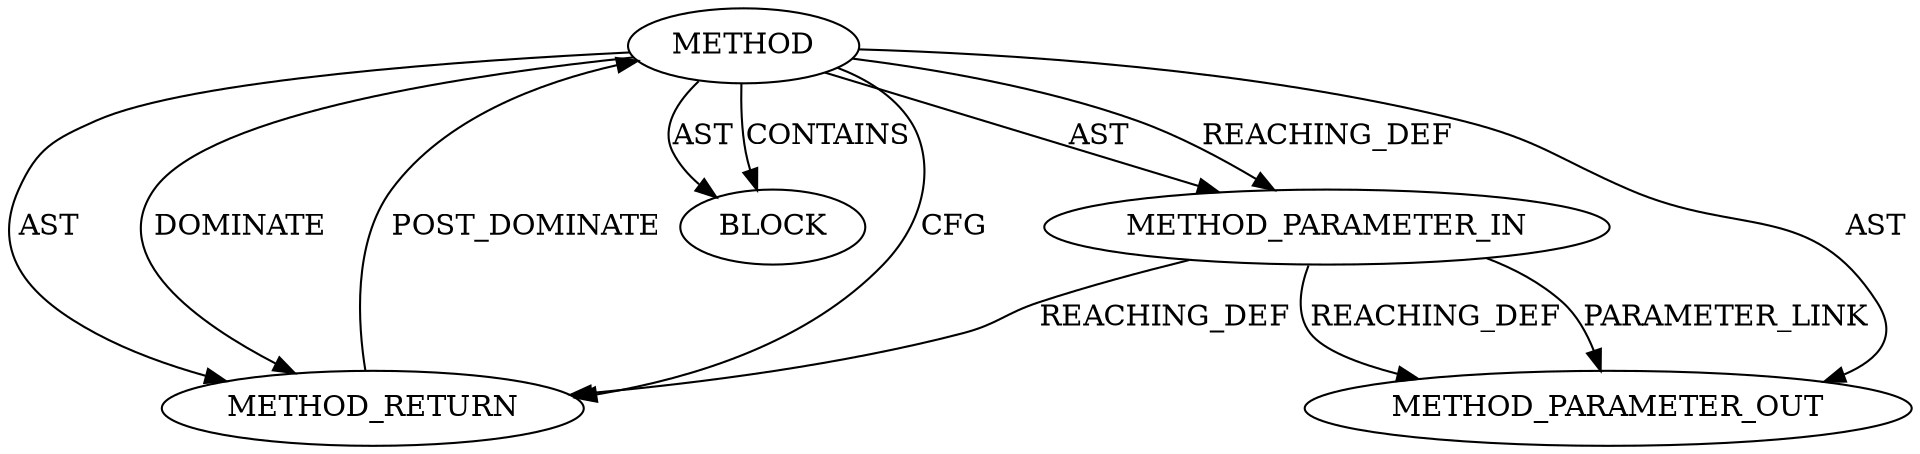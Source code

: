 digraph {
  21856 [label=METHOD_PARAMETER_OUT ORDER=1 CODE="p1" IS_VARIADIC=false TYPE_FULL_NAME="ANY" EVALUATION_STRATEGY="BY_VALUE" INDEX=1 NAME="p1"]
  19614 [label=BLOCK ORDER=1 ARGUMENT_INDEX=1 CODE="<empty>" TYPE_FULL_NAME="ANY"]
  19615 [label=METHOD_RETURN ORDER=2 CODE="RET" TYPE_FULL_NAME="ANY" EVALUATION_STRATEGY="BY_VALUE"]
  19612 [label=METHOD AST_PARENT_TYPE="NAMESPACE_BLOCK" AST_PARENT_FULL_NAME="<global>" ORDER=0 CODE="<empty>" FULL_NAME="get_page" IS_EXTERNAL=true FILENAME="<empty>" SIGNATURE="" NAME="get_page"]
  19613 [label=METHOD_PARAMETER_IN ORDER=1 CODE="p1" IS_VARIADIC=false TYPE_FULL_NAME="ANY" EVALUATION_STRATEGY="BY_VALUE" INDEX=1 NAME="p1"]
  19613 -> 19615 [label=REACHING_DEF VARIABLE="p1"]
  19612 -> 19613 [label=AST ]
  19612 -> 19613 [label=REACHING_DEF VARIABLE=""]
  19612 -> 19614 [label=CONTAINS ]
  19612 -> 19615 [label=AST ]
  19613 -> 21856 [label=REACHING_DEF VARIABLE="p1"]
  19612 -> 19614 [label=AST ]
  19613 -> 21856 [label=PARAMETER_LINK ]
  19612 -> 19615 [label=DOMINATE ]
  19612 -> 21856 [label=AST ]
  19612 -> 19615 [label=CFG ]
  19615 -> 19612 [label=POST_DOMINATE ]
}
